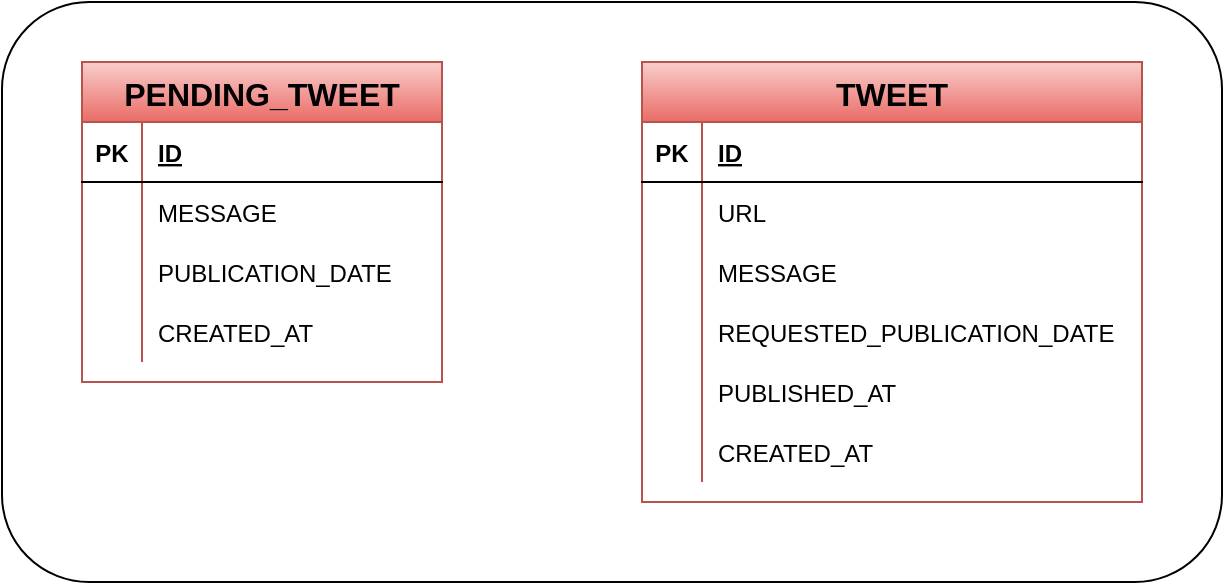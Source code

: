 <mxfile version="15.8.2" type="device"><diagram id="6W-ztfikYwO_IRI2coPT" name="Page-1"><mxGraphModel dx="1422" dy="644" grid="1" gridSize="10" guides="1" tooltips="1" connect="1" arrows="1" fold="1" page="1" pageScale="1" pageWidth="827" pageHeight="1169" math="0" shadow="0"><root><mxCell id="0"/><mxCell id="1" parent="0"/><mxCell id="pthE6ebXwW4VUeoppUmy-51" value="" style="rounded=1;whiteSpace=wrap;html=1;fontSize=16;" vertex="1" parent="1"><mxGeometry x="120" y="130" width="610" height="290" as="geometry"/></mxCell><mxCell id="pthE6ebXwW4VUeoppUmy-1" value="PENDING_TWEET" style="shape=table;startSize=30;container=1;collapsible=1;childLayout=tableLayout;fixedRows=1;rowLines=0;fontStyle=1;align=center;resizeLast=1;fontSize=16;gradientColor=#ea6b66;fillColor=#f8cecc;strokeColor=#b85450;" vertex="1" parent="1"><mxGeometry x="160" y="160" width="180" height="160" as="geometry"><mxRectangle x="90" y="690" width="200" height="30" as="alternateBounds"/></mxGeometry></mxCell><mxCell id="pthE6ebXwW4VUeoppUmy-2" value="" style="shape=partialRectangle;collapsible=0;dropTarget=0;pointerEvents=0;fillColor=none;top=0;left=0;bottom=1;right=0;points=[[0,0.5],[1,0.5]];portConstraint=eastwest;" vertex="1" parent="pthE6ebXwW4VUeoppUmy-1"><mxGeometry y="30" width="180" height="30" as="geometry"/></mxCell><mxCell id="pthE6ebXwW4VUeoppUmy-3" value="PK" style="shape=partialRectangle;connectable=0;fillColor=none;top=0;left=0;bottom=0;right=0;fontStyle=1;overflow=hidden;" vertex="1" parent="pthE6ebXwW4VUeoppUmy-2"><mxGeometry width="30" height="30" as="geometry"><mxRectangle width="30" height="30" as="alternateBounds"/></mxGeometry></mxCell><mxCell id="pthE6ebXwW4VUeoppUmy-4" value="ID" style="shape=partialRectangle;connectable=0;fillColor=none;top=0;left=0;bottom=0;right=0;align=left;spacingLeft=6;fontStyle=5;overflow=hidden;" vertex="1" parent="pthE6ebXwW4VUeoppUmy-2"><mxGeometry x="30" width="150" height="30" as="geometry"><mxRectangle width="150" height="30" as="alternateBounds"/></mxGeometry></mxCell><mxCell id="pthE6ebXwW4VUeoppUmy-8" value="" style="shape=partialRectangle;collapsible=0;dropTarget=0;pointerEvents=0;fillColor=none;top=0;left=0;bottom=0;right=0;points=[[0,0.5],[1,0.5]];portConstraint=eastwest;" vertex="1" parent="pthE6ebXwW4VUeoppUmy-1"><mxGeometry y="60" width="180" height="30" as="geometry"/></mxCell><mxCell id="pthE6ebXwW4VUeoppUmy-9" value="" style="shape=partialRectangle;connectable=0;fillColor=none;top=0;left=0;bottom=0;right=0;editable=1;overflow=hidden;" vertex="1" parent="pthE6ebXwW4VUeoppUmy-8"><mxGeometry width="30" height="30" as="geometry"><mxRectangle width="30" height="30" as="alternateBounds"/></mxGeometry></mxCell><mxCell id="pthE6ebXwW4VUeoppUmy-10" value="MESSAGE" style="shape=partialRectangle;connectable=0;fillColor=none;top=0;left=0;bottom=0;right=0;align=left;spacingLeft=6;overflow=hidden;" vertex="1" parent="pthE6ebXwW4VUeoppUmy-8"><mxGeometry x="30" width="150" height="30" as="geometry"><mxRectangle width="150" height="30" as="alternateBounds"/></mxGeometry></mxCell><mxCell id="pthE6ebXwW4VUeoppUmy-11" value="" style="shape=partialRectangle;collapsible=0;dropTarget=0;pointerEvents=0;fillColor=none;top=0;left=0;bottom=0;right=0;points=[[0,0.5],[1,0.5]];portConstraint=eastwest;" vertex="1" parent="pthE6ebXwW4VUeoppUmy-1"><mxGeometry y="90" width="180" height="30" as="geometry"/></mxCell><mxCell id="pthE6ebXwW4VUeoppUmy-12" value="" style="shape=partialRectangle;connectable=0;fillColor=none;top=0;left=0;bottom=0;right=0;editable=1;overflow=hidden;" vertex="1" parent="pthE6ebXwW4VUeoppUmy-11"><mxGeometry width="30" height="30" as="geometry"><mxRectangle width="30" height="30" as="alternateBounds"/></mxGeometry></mxCell><mxCell id="pthE6ebXwW4VUeoppUmy-13" value="PUBLICATION_DATE" style="shape=partialRectangle;connectable=0;fillColor=none;top=0;left=0;bottom=0;right=0;align=left;spacingLeft=6;overflow=hidden;" vertex="1" parent="pthE6ebXwW4VUeoppUmy-11"><mxGeometry x="30" width="150" height="30" as="geometry"><mxRectangle width="150" height="30" as="alternateBounds"/></mxGeometry></mxCell><mxCell id="pthE6ebXwW4VUeoppUmy-14" style="shape=partialRectangle;collapsible=0;dropTarget=0;pointerEvents=0;fillColor=none;top=0;left=0;bottom=0;right=0;points=[[0,0.5],[1,0.5]];portConstraint=eastwest;" vertex="1" parent="pthE6ebXwW4VUeoppUmy-1"><mxGeometry y="120" width="180" height="30" as="geometry"/></mxCell><mxCell id="pthE6ebXwW4VUeoppUmy-15" style="shape=partialRectangle;connectable=0;fillColor=none;top=0;left=0;bottom=0;right=0;editable=1;overflow=hidden;" vertex="1" parent="pthE6ebXwW4VUeoppUmy-14"><mxGeometry width="30" height="30" as="geometry"><mxRectangle width="30" height="30" as="alternateBounds"/></mxGeometry></mxCell><mxCell id="pthE6ebXwW4VUeoppUmy-16" value="CREATED_AT" style="shape=partialRectangle;connectable=0;fillColor=none;top=0;left=0;bottom=0;right=0;align=left;spacingLeft=6;overflow=hidden;" vertex="1" parent="pthE6ebXwW4VUeoppUmy-14"><mxGeometry x="30" width="150" height="30" as="geometry"><mxRectangle width="150" height="30" as="alternateBounds"/></mxGeometry></mxCell><mxCell id="pthE6ebXwW4VUeoppUmy-17" value="TWEET" style="shape=table;startSize=30;container=1;collapsible=1;childLayout=tableLayout;fixedRows=1;rowLines=0;fontStyle=1;align=center;resizeLast=1;fontSize=16;fillColor=#f8cecc;strokeColor=#b85450;gradientColor=#ea6b66;" vertex="1" parent="1"><mxGeometry x="440" y="160" width="250" height="220" as="geometry"><mxRectangle x="90" y="690" width="200" height="30" as="alternateBounds"/></mxGeometry></mxCell><mxCell id="pthE6ebXwW4VUeoppUmy-18" value="" style="shape=partialRectangle;collapsible=0;dropTarget=0;pointerEvents=0;fillColor=none;top=0;left=0;bottom=1;right=0;points=[[0,0.5],[1,0.5]];portConstraint=eastwest;" vertex="1" parent="pthE6ebXwW4VUeoppUmy-17"><mxGeometry y="30" width="250" height="30" as="geometry"/></mxCell><mxCell id="pthE6ebXwW4VUeoppUmy-19" value="PK" style="shape=partialRectangle;connectable=0;fillColor=none;top=0;left=0;bottom=0;right=0;fontStyle=1;overflow=hidden;" vertex="1" parent="pthE6ebXwW4VUeoppUmy-18"><mxGeometry width="30" height="30" as="geometry"><mxRectangle width="30" height="30" as="alternateBounds"/></mxGeometry></mxCell><mxCell id="pthE6ebXwW4VUeoppUmy-20" value="ID" style="shape=partialRectangle;connectable=0;fillColor=none;top=0;left=0;bottom=0;right=0;align=left;spacingLeft=6;fontStyle=5;overflow=hidden;" vertex="1" parent="pthE6ebXwW4VUeoppUmy-18"><mxGeometry x="30" width="220" height="30" as="geometry"><mxRectangle width="220" height="30" as="alternateBounds"/></mxGeometry></mxCell><mxCell id="pthE6ebXwW4VUeoppUmy-24" style="shape=partialRectangle;collapsible=0;dropTarget=0;pointerEvents=0;fillColor=none;top=0;left=0;bottom=0;right=0;points=[[0,0.5],[1,0.5]];portConstraint=eastwest;" vertex="1" parent="pthE6ebXwW4VUeoppUmy-17"><mxGeometry y="60" width="250" height="30" as="geometry"/></mxCell><mxCell id="pthE6ebXwW4VUeoppUmy-25" style="shape=partialRectangle;connectable=0;fillColor=none;top=0;left=0;bottom=0;right=0;editable=1;overflow=hidden;" vertex="1" parent="pthE6ebXwW4VUeoppUmy-24"><mxGeometry width="30" height="30" as="geometry"><mxRectangle width="30" height="30" as="alternateBounds"/></mxGeometry></mxCell><mxCell id="pthE6ebXwW4VUeoppUmy-26" value="URL" style="shape=partialRectangle;connectable=0;fillColor=none;top=0;left=0;bottom=0;right=0;align=left;spacingLeft=6;overflow=hidden;" vertex="1" parent="pthE6ebXwW4VUeoppUmy-24"><mxGeometry x="30" width="220" height="30" as="geometry"><mxRectangle width="220" height="30" as="alternateBounds"/></mxGeometry></mxCell><mxCell id="pthE6ebXwW4VUeoppUmy-27" value="" style="shape=partialRectangle;collapsible=0;dropTarget=0;pointerEvents=0;fillColor=none;top=0;left=0;bottom=0;right=0;points=[[0,0.5],[1,0.5]];portConstraint=eastwest;" vertex="1" parent="pthE6ebXwW4VUeoppUmy-17"><mxGeometry y="90" width="250" height="30" as="geometry"/></mxCell><mxCell id="pthE6ebXwW4VUeoppUmy-28" value="" style="shape=partialRectangle;connectable=0;fillColor=none;top=0;left=0;bottom=0;right=0;editable=1;overflow=hidden;" vertex="1" parent="pthE6ebXwW4VUeoppUmy-27"><mxGeometry width="30" height="30" as="geometry"><mxRectangle width="30" height="30" as="alternateBounds"/></mxGeometry></mxCell><mxCell id="pthE6ebXwW4VUeoppUmy-29" value="MESSAGE" style="shape=partialRectangle;connectable=0;fillColor=none;top=0;left=0;bottom=0;right=0;align=left;spacingLeft=6;overflow=hidden;" vertex="1" parent="pthE6ebXwW4VUeoppUmy-27"><mxGeometry x="30" width="220" height="30" as="geometry"><mxRectangle width="220" height="30" as="alternateBounds"/></mxGeometry></mxCell><mxCell id="pthE6ebXwW4VUeoppUmy-30" style="shape=partialRectangle;collapsible=0;dropTarget=0;pointerEvents=0;fillColor=none;top=0;left=0;bottom=0;right=0;points=[[0,0.5],[1,0.5]];portConstraint=eastwest;" vertex="1" parent="pthE6ebXwW4VUeoppUmy-17"><mxGeometry y="120" width="250" height="30" as="geometry"/></mxCell><mxCell id="pthE6ebXwW4VUeoppUmy-31" style="shape=partialRectangle;connectable=0;fillColor=none;top=0;left=0;bottom=0;right=0;editable=1;overflow=hidden;" vertex="1" parent="pthE6ebXwW4VUeoppUmy-30"><mxGeometry width="30" height="30" as="geometry"><mxRectangle width="30" height="30" as="alternateBounds"/></mxGeometry></mxCell><mxCell id="pthE6ebXwW4VUeoppUmy-32" value="REQUESTED_PUBLICATION_DATE" style="shape=partialRectangle;connectable=0;fillColor=none;top=0;left=0;bottom=0;right=0;align=left;spacingLeft=6;overflow=hidden;" vertex="1" parent="pthE6ebXwW4VUeoppUmy-30"><mxGeometry x="30" width="220" height="30" as="geometry"><mxRectangle width="220" height="30" as="alternateBounds"/></mxGeometry></mxCell><mxCell id="pthE6ebXwW4VUeoppUmy-33" value="" style="shape=partialRectangle;collapsible=0;dropTarget=0;pointerEvents=0;fillColor=none;top=0;left=0;bottom=0;right=0;points=[[0,0.5],[1,0.5]];portConstraint=eastwest;" vertex="1" parent="pthE6ebXwW4VUeoppUmy-17"><mxGeometry y="150" width="250" height="30" as="geometry"/></mxCell><mxCell id="pthE6ebXwW4VUeoppUmy-34" value="" style="shape=partialRectangle;connectable=0;fillColor=none;top=0;left=0;bottom=0;right=0;editable=1;overflow=hidden;" vertex="1" parent="pthE6ebXwW4VUeoppUmy-33"><mxGeometry width="30" height="30" as="geometry"><mxRectangle width="30" height="30" as="alternateBounds"/></mxGeometry></mxCell><mxCell id="pthE6ebXwW4VUeoppUmy-35" value="PUBLISHED_AT" style="shape=partialRectangle;connectable=0;fillColor=none;top=0;left=0;bottom=0;right=0;align=left;spacingLeft=6;overflow=hidden;" vertex="1" parent="pthE6ebXwW4VUeoppUmy-33"><mxGeometry x="30" width="220" height="30" as="geometry"><mxRectangle width="220" height="30" as="alternateBounds"/></mxGeometry></mxCell><mxCell id="pthE6ebXwW4VUeoppUmy-36" style="shape=partialRectangle;collapsible=0;dropTarget=0;pointerEvents=0;fillColor=none;top=0;left=0;bottom=0;right=0;points=[[0,0.5],[1,0.5]];portConstraint=eastwest;" vertex="1" parent="pthE6ebXwW4VUeoppUmy-17"><mxGeometry y="180" width="250" height="30" as="geometry"/></mxCell><mxCell id="pthE6ebXwW4VUeoppUmy-37" style="shape=partialRectangle;connectable=0;fillColor=none;top=0;left=0;bottom=0;right=0;editable=1;overflow=hidden;" vertex="1" parent="pthE6ebXwW4VUeoppUmy-36"><mxGeometry width="30" height="30" as="geometry"><mxRectangle width="30" height="30" as="alternateBounds"/></mxGeometry></mxCell><mxCell id="pthE6ebXwW4VUeoppUmy-38" value="CREATED_AT" style="shape=partialRectangle;connectable=0;fillColor=none;top=0;left=0;bottom=0;right=0;align=left;spacingLeft=6;overflow=hidden;" vertex="1" parent="pthE6ebXwW4VUeoppUmy-36"><mxGeometry x="30" width="220" height="30" as="geometry"><mxRectangle width="220" height="30" as="alternateBounds"/></mxGeometry></mxCell></root></mxGraphModel></diagram></mxfile>